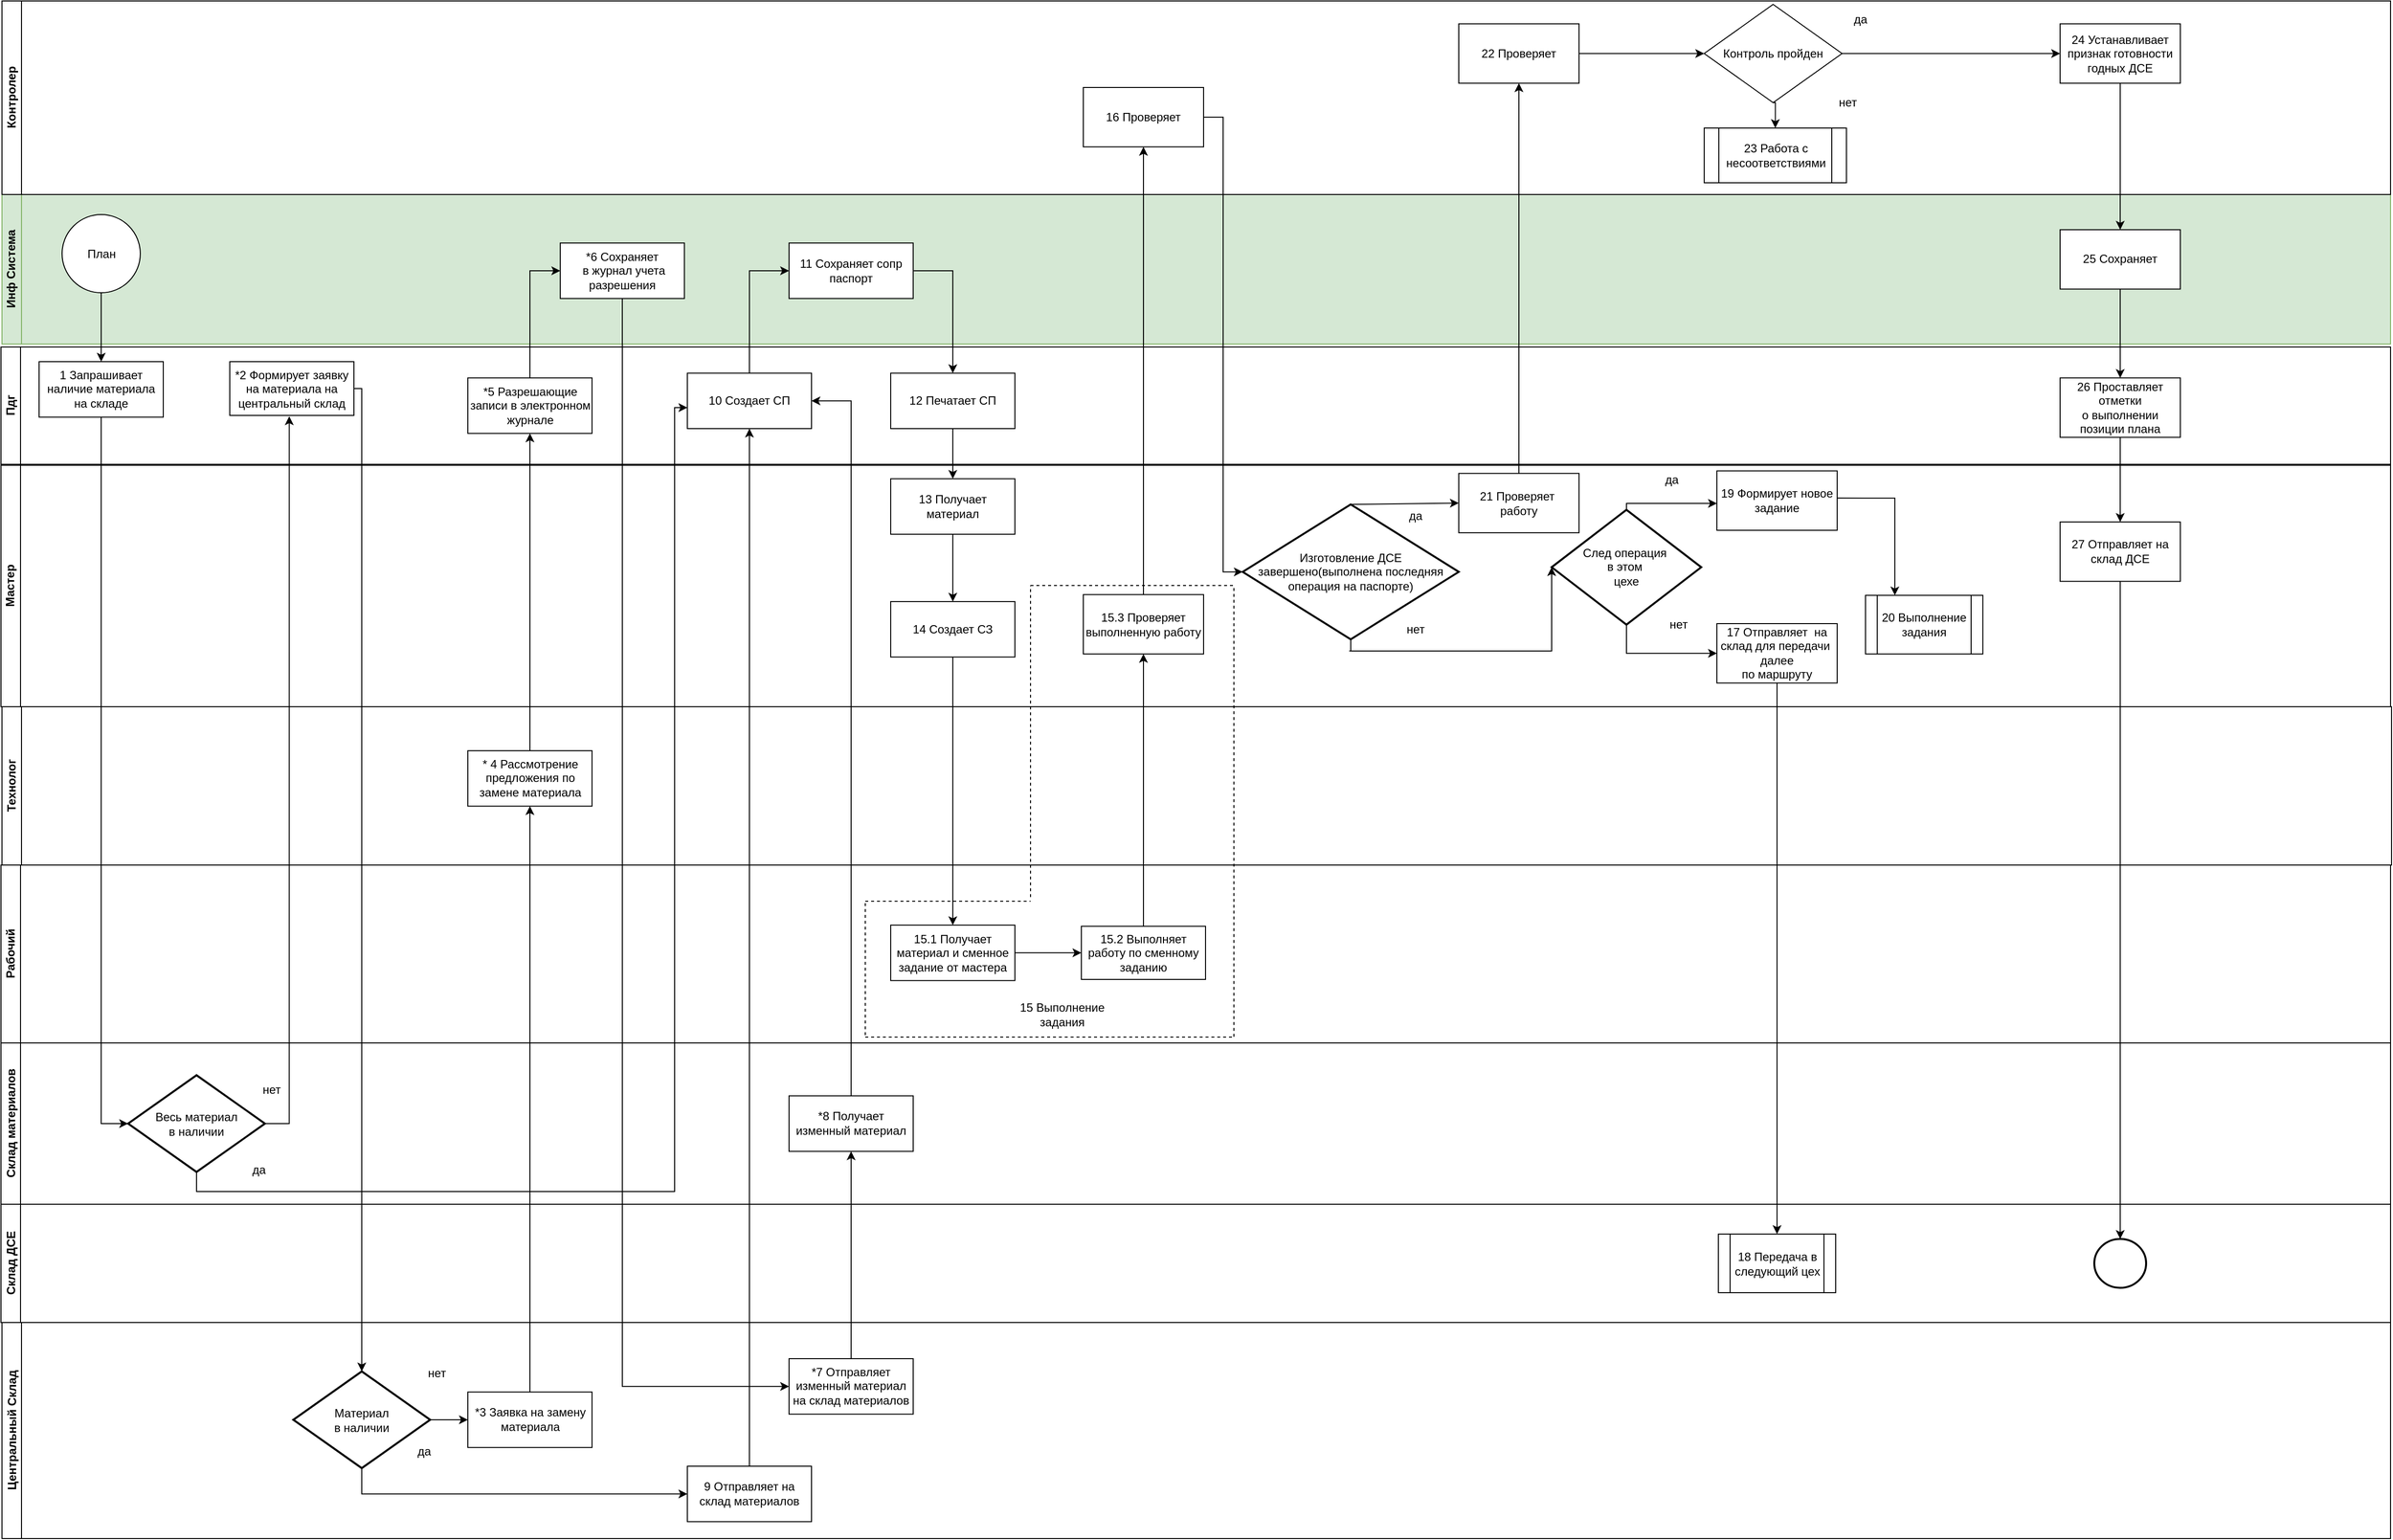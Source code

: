 <mxfile version="26.0.4">
  <diagram id="prtHgNgQTEPvFCAcTncT" name="Page-1">
    <mxGraphModel dx="5736" dy="5715" grid="1" gridSize="13" guides="1" tooltips="1" connect="1" arrows="1" fold="1" page="1" pageScale="1" pageWidth="3300" pageHeight="2339" math="0" shadow="0">
      <root>
        <mxCell id="0" />
        <mxCell id="1" parent="0" />
        <mxCell id="_sHCaN5jdZJ6ooyh9Pkk-1" value="Склад материалов" style="swimlane;html=1;startSize=20;horizontal=0;" parent="1" vertex="1">
          <mxGeometry x="143" y="832" width="2444" height="165" as="geometry" />
        </mxCell>
        <mxCell id="_sHCaN5jdZJ6ooyh9Pkk-22" value="&lt;div&gt;Весь материал&lt;/div&gt;&lt;div&gt;в наличии&lt;/div&gt;" style="strokeWidth=2;html=1;shape=mxgraph.flowchart.decision;whiteSpace=wrap;" parent="_sHCaN5jdZJ6ooyh9Pkk-1" vertex="1">
          <mxGeometry x="130" y="33" width="140" height="99" as="geometry" />
        </mxCell>
        <mxCell id="C-qJGLl2mdES5r9WRgmB-43" value="да" style="text;html=1;strokeColor=none;fillColor=none;align=center;verticalAlign=middle;whiteSpace=wrap;rounded=0;" parent="_sHCaN5jdZJ6ooyh9Pkk-1" vertex="1">
          <mxGeometry x="234" y="115" width="60" height="30" as="geometry" />
        </mxCell>
        <mxCell id="C-qJGLl2mdES5r9WRgmB-47" value="нет" style="text;html=1;strokeColor=none;fillColor=none;align=center;verticalAlign=middle;whiteSpace=wrap;rounded=0;" parent="_sHCaN5jdZJ6ooyh9Pkk-1" vertex="1">
          <mxGeometry x="247" y="33" width="60" height="30" as="geometry" />
        </mxCell>
        <mxCell id="UV1Q603fVWl7I4yThYqV-25" value="*8 Получает изменный материал" style="rounded=0;whiteSpace=wrap;html=1;fontFamily=Helvetica;fontSize=12;fontColor=#000000;align=center;" vertex="1" parent="_sHCaN5jdZJ6ooyh9Pkk-1">
          <mxGeometry x="806" y="54.12" width="127" height="56.75" as="geometry" />
        </mxCell>
        <mxCell id="_sHCaN5jdZJ6ooyh9Pkk-9" value="Инф Система&lt;br&gt;" style="swimlane;html=1;startSize=20;horizontal=0;fillColor=#d5e8d4;strokeColor=#82b366;fillStyle=auto;swimlaneFillColor=#D5E8D4;" parent="1" vertex="1">
          <mxGeometry x="144" y="-36" width="2443" height="153" as="geometry" />
        </mxCell>
        <mxCell id="C-qJGLl2mdES5r9WRgmB-120" value="План" style="ellipse;whiteSpace=wrap;html=1;aspect=fixed;" parent="_sHCaN5jdZJ6ooyh9Pkk-9" vertex="1">
          <mxGeometry x="61.5" y="20.5" width="80" height="80" as="geometry" />
        </mxCell>
        <mxCell id="UV1Q603fVWl7I4yThYqV-21" value="*6 Сохраняет&lt;br&gt;&amp;nbsp;в журнал учета&lt;br&gt;разрешения" style="rounded=0;whiteSpace=wrap;html=1;fontFamily=Helvetica;fontSize=12;fontColor=#000000;align=center;" vertex="1" parent="_sHCaN5jdZJ6ooyh9Pkk-9">
          <mxGeometry x="571" y="49.62" width="127" height="56.75" as="geometry" />
        </mxCell>
        <mxCell id="UV1Q603fVWl7I4yThYqV-31" value="11 Сохраняет сопр&lt;br&gt;паспорт" style="rounded=0;whiteSpace=wrap;html=1;fontFamily=Helvetica;fontSize=12;fontColor=#000000;align=center;" vertex="1" parent="_sHCaN5jdZJ6ooyh9Pkk-9">
          <mxGeometry x="805" y="49.62" width="127" height="56.75" as="geometry" />
        </mxCell>
        <mxCell id="UV1Q603fVWl7I4yThYqV-68" value="25 Сохраняет" style="rounded=0;whiteSpace=wrap;html=1;" vertex="1" parent="_sHCaN5jdZJ6ooyh9Pkk-9">
          <mxGeometry x="2105" y="36.0" width="123" height="60.75" as="geometry" />
        </mxCell>
        <mxCell id="_sHCaN5jdZJ6ooyh9Pkk-5" value="Технолог&lt;br&gt;" style="swimlane;html=1;startSize=20;horizontal=0;" parent="1" vertex="1">
          <mxGeometry x="144" y="488" width="2444" height="162" as="geometry" />
        </mxCell>
        <mxCell id="UV1Q603fVWl7I4yThYqV-18" value="* 4 Рассмотрение предложения по замене материала" style="rounded=0;whiteSpace=wrap;html=1;fontFamily=Helvetica;fontSize=12;fontColor=#000000;align=center;" vertex="1" parent="_sHCaN5jdZJ6ooyh9Pkk-5">
          <mxGeometry x="476.5" y="45.0" width="127" height="56.75" as="geometry" />
        </mxCell>
        <mxCell id="_sHCaN5jdZJ6ooyh9Pkk-121" value="Контролер&lt;br&gt;" style="swimlane;html=1;startSize=20;horizontal=0;" parent="1" vertex="1">
          <mxGeometry x="144" y="-234" width="2443" height="198" as="geometry" />
        </mxCell>
        <mxCell id="8bC-5J5QOT-FsXnQ-OoM-23" style="edgeStyle=orthogonalEdgeStyle;rounded=0;orthogonalLoop=1;jettySize=auto;html=1;exitX=0.5;exitY=1;exitDx=0;exitDy=0;entryX=0.5;entryY=0;entryDx=0;entryDy=0;" parent="_sHCaN5jdZJ6ooyh9Pkk-121" source="8bC-5J5QOT-FsXnQ-OoM-21" target="8bC-5J5QOT-FsXnQ-OoM-22" edge="1">
          <mxGeometry relative="1" as="geometry" />
        </mxCell>
        <mxCell id="UV1Q603fVWl7I4yThYqV-67" style="edgeStyle=orthogonalEdgeStyle;rounded=0;orthogonalLoop=1;jettySize=auto;html=1;exitX=1;exitY=0.5;exitDx=0;exitDy=0;entryX=0;entryY=0.5;entryDx=0;entryDy=0;" edge="1" parent="_sHCaN5jdZJ6ooyh9Pkk-121" source="8bC-5J5QOT-FsXnQ-OoM-21" target="UV1Q603fVWl7I4yThYqV-65">
          <mxGeometry relative="1" as="geometry">
            <mxPoint x="2027" y="53.76" as="targetPoint" />
          </mxGeometry>
        </mxCell>
        <mxCell id="8bC-5J5QOT-FsXnQ-OoM-21" value="Контроль пройден" style="rhombus;whiteSpace=wrap;html=1;" parent="_sHCaN5jdZJ6ooyh9Pkk-121" vertex="1">
          <mxGeometry x="1741" y="3.5" width="141" height="100.5" as="geometry" />
        </mxCell>
        <mxCell id="8bC-5J5QOT-FsXnQ-OoM-22" value="23 Работа с несоответствиями" style="shape=process;whiteSpace=wrap;html=1;backgroundOutline=1;" parent="_sHCaN5jdZJ6ooyh9Pkk-121" vertex="1">
          <mxGeometry x="1741" y="130" width="145.5" height="56" as="geometry" />
        </mxCell>
        <mxCell id="8bC-5J5QOT-FsXnQ-OoM-24" value="да" style="text;html=1;strokeColor=none;fillColor=none;align=center;verticalAlign=middle;whiteSpace=wrap;rounded=0;" parent="_sHCaN5jdZJ6ooyh9Pkk-121" vertex="1">
          <mxGeometry x="1871" y="3.5" width="60" height="30" as="geometry" />
        </mxCell>
        <mxCell id="8bC-5J5QOT-FsXnQ-OoM-25" value="нет" style="text;html=1;strokeColor=none;fillColor=none;align=center;verticalAlign=middle;whiteSpace=wrap;rounded=0;" parent="_sHCaN5jdZJ6ooyh9Pkk-121" vertex="1">
          <mxGeometry x="1858" y="88.5" width="60" height="30" as="geometry" />
        </mxCell>
        <mxCell id="UV1Q603fVWl7I4yThYqV-43" value="16 Проверяет" style="rounded=0;whiteSpace=wrap;html=1;" vertex="1" parent="_sHCaN5jdZJ6ooyh9Pkk-121">
          <mxGeometry x="1106" y="88.5" width="123" height="60.75" as="geometry" />
        </mxCell>
        <mxCell id="UV1Q603fVWl7I4yThYqV-63" style="edgeStyle=orthogonalEdgeStyle;rounded=0;orthogonalLoop=1;jettySize=auto;html=1;exitX=1;exitY=0.5;exitDx=0;exitDy=0;entryX=0;entryY=0.5;entryDx=0;entryDy=0;" edge="1" parent="_sHCaN5jdZJ6ooyh9Pkk-121" source="UV1Q603fVWl7I4yThYqV-61" target="8bC-5J5QOT-FsXnQ-OoM-21">
          <mxGeometry relative="1" as="geometry" />
        </mxCell>
        <mxCell id="UV1Q603fVWl7I4yThYqV-61" value="22 Проверяет" style="rounded=0;whiteSpace=wrap;html=1;" vertex="1" parent="_sHCaN5jdZJ6ooyh9Pkk-121">
          <mxGeometry x="1490" y="23.38" width="123" height="60.75" as="geometry" />
        </mxCell>
        <mxCell id="UV1Q603fVWl7I4yThYqV-65" value="&lt;div&gt;24 Устанавливает&lt;/div&gt;&lt;div&gt;признак готовности годных ДСЕ&lt;/div&gt;" style="rounded=0;whiteSpace=wrap;html=1;" vertex="1" parent="_sHCaN5jdZJ6ooyh9Pkk-121">
          <mxGeometry x="2105" y="23.38" width="123" height="60.75" as="geometry" />
        </mxCell>
        <mxCell id="dNxyNK7c78bLwvsdeMH5-21" value="Мастер&lt;br&gt;" style="swimlane;html=1;startSize=20;horizontal=0;" parent="1" vertex="1">
          <mxGeometry x="143" y="241" width="2444" height="247" as="geometry" />
        </mxCell>
        <mxCell id="xzNArLJhnQRcFR4AUH3S-1" style="edgeStyle=orthogonalEdgeStyle;rounded=0;orthogonalLoop=1;jettySize=auto;html=1;exitX=1;exitY=0.5;exitDx=0;exitDy=0;entryX=0.25;entryY=0;entryDx=0;entryDy=0;" parent="dNxyNK7c78bLwvsdeMH5-21" target="C-qJGLl2mdES5r9WRgmB-57" edge="1">
          <mxGeometry relative="1" as="geometry">
            <Array as="points">
              <mxPoint x="1937" y="33.06" />
            </Array>
            <mxPoint x="1878" y="33.56" as="sourcePoint" />
          </mxGeometry>
        </mxCell>
        <mxCell id="8bC-5J5QOT-FsXnQ-OoM-12" style="edgeStyle=orthogonalEdgeStyle;rounded=0;orthogonalLoop=1;jettySize=auto;html=1;exitX=0.5;exitY=1;exitDx=0;exitDy=0;exitPerimeter=0;entryX=0;entryY=0.5;entryDx=0;entryDy=0;entryPerimeter=0;" parent="dNxyNK7c78bLwvsdeMH5-21" target="_sHCaN5jdZJ6ooyh9Pkk-70" edge="1">
          <mxGeometry relative="1" as="geometry">
            <Array as="points">
              <mxPoint x="1379" y="190.06" />
              <mxPoint x="1569" y="190.06" />
            </Array>
            <mxPoint x="1380.5" y="163.06" as="sourcePoint" />
          </mxGeometry>
        </mxCell>
        <mxCell id="_sHCaN5jdZJ6ooyh9Pkk-42" value="&lt;div&gt;Изготовление ДСЕ завершено(выполнена последняя операция на паспорте)&lt;/div&gt;" style="strokeWidth=2;html=1;shape=mxgraph.flowchart.decision;whiteSpace=wrap;" parent="dNxyNK7c78bLwvsdeMH5-21" vertex="1">
          <mxGeometry x="1270" y="40.06" width="221" height="138" as="geometry" />
        </mxCell>
        <mxCell id="C-qJGLl2mdES5r9WRgmB-2" value="да" style="text;html=1;strokeColor=none;fillColor=none;align=center;verticalAlign=middle;whiteSpace=wrap;rounded=0;" parent="dNxyNK7c78bLwvsdeMH5-21" vertex="1">
          <mxGeometry x="1417" y="36.5" width="60" height="30" as="geometry" />
        </mxCell>
        <mxCell id="C-qJGLl2mdES5r9WRgmB-46" value="нет" style="text;html=1;strokeColor=none;fillColor=none;align=center;verticalAlign=middle;whiteSpace=wrap;rounded=0;" parent="dNxyNK7c78bLwvsdeMH5-21" vertex="1">
          <mxGeometry x="1417" y="152.82" width="60" height="30" as="geometry" />
        </mxCell>
        <mxCell id="UV1Q603fVWl7I4yThYqV-47" style="edgeStyle=orthogonalEdgeStyle;rounded=0;orthogonalLoop=1;jettySize=auto;html=1;exitX=0.5;exitY=1;exitDx=0;exitDy=0;exitPerimeter=0;entryX=0;entryY=0.5;entryDx=0;entryDy=0;" edge="1" parent="dNxyNK7c78bLwvsdeMH5-21" source="_sHCaN5jdZJ6ooyh9Pkk-70" target="UV1Q603fVWl7I4yThYqV-46">
          <mxGeometry relative="1" as="geometry" />
        </mxCell>
        <mxCell id="UV1Q603fVWl7I4yThYqV-78" style="edgeStyle=orthogonalEdgeStyle;rounded=0;orthogonalLoop=1;jettySize=auto;html=1;exitX=0.5;exitY=0;exitDx=0;exitDy=0;exitPerimeter=0;" edge="1" parent="dNxyNK7c78bLwvsdeMH5-21" source="_sHCaN5jdZJ6ooyh9Pkk-70">
          <mxGeometry relative="1" as="geometry">
            <mxPoint x="1755" y="39" as="targetPoint" />
            <Array as="points">
              <mxPoint x="1663" y="39" />
            </Array>
          </mxGeometry>
        </mxCell>
        <mxCell id="_sHCaN5jdZJ6ooyh9Pkk-70" value="&lt;div&gt;След операция&amp;nbsp;&lt;/div&gt;&lt;div&gt;в этом&amp;nbsp;&lt;/div&gt;&lt;div&gt;цехе&lt;/div&gt;" style="strokeWidth=2;html=1;shape=mxgraph.flowchart.decision;whiteSpace=wrap;" parent="dNxyNK7c78bLwvsdeMH5-21" vertex="1">
          <mxGeometry x="1586" y="45.56" width="153" height="117.5" as="geometry" />
        </mxCell>
        <mxCell id="C-qJGLl2mdES5r9WRgmB-115" style="edgeStyle=orthogonalEdgeStyle;rounded=0;orthogonalLoop=1;jettySize=auto;html=1;exitX=0.5;exitY=1;exitDx=0;exitDy=0;exitPerimeter=0;" parent="dNxyNK7c78bLwvsdeMH5-21" source="_sHCaN5jdZJ6ooyh9Pkk-70" target="_sHCaN5jdZJ6ooyh9Pkk-70" edge="1">
          <mxGeometry relative="1" as="geometry" />
        </mxCell>
        <mxCell id="C-qJGLl2mdES5r9WRgmB-44" value="нет" style="text;html=1;strokeColor=none;fillColor=none;align=center;verticalAlign=middle;whiteSpace=wrap;rounded=0;" parent="dNxyNK7c78bLwvsdeMH5-21" vertex="1">
          <mxGeometry x="1686" y="148.06" width="60" height="30" as="geometry" />
        </mxCell>
        <mxCell id="C-qJGLl2mdES5r9WRgmB-121" value="15.3 Проверяет выполненную работу" style="rounded=0;whiteSpace=wrap;html=1;" parent="dNxyNK7c78bLwvsdeMH5-21" vertex="1">
          <mxGeometry x="1107" y="132.31" width="123" height="60.75" as="geometry" />
        </mxCell>
        <mxCell id="C-qJGLl2mdES5r9WRgmB-57" value="20 Выполнение&lt;br&gt;задания" style="shape=process;whiteSpace=wrap;html=1;backgroundOutline=1;" parent="dNxyNK7c78bLwvsdeMH5-21" vertex="1">
          <mxGeometry x="1907" y="133.06" width="120" height="60" as="geometry" />
        </mxCell>
        <mxCell id="MR71HtGChq7Dg4qI-cub-4" value="" style="endArrow=none;dashed=1;html=1;rounded=0;" parent="dNxyNK7c78bLwvsdeMH5-21" edge="1">
          <mxGeometry width="50" height="50" relative="1" as="geometry">
            <mxPoint x="1053" y="441.81" as="sourcePoint" />
            <mxPoint x="1053" y="123" as="targetPoint" />
          </mxGeometry>
        </mxCell>
        <mxCell id="0C7dTbFZOeXwOhURuXJz-37" value="" style="endArrow=none;dashed=1;html=1;rounded=0;" parent="dNxyNK7c78bLwvsdeMH5-21" edge="1">
          <mxGeometry width="50" height="50" relative="1" as="geometry">
            <mxPoint x="1053" y="123" as="sourcePoint" />
            <mxPoint x="1261" y="123" as="targetPoint" />
          </mxGeometry>
        </mxCell>
        <mxCell id="UV1Q603fVWl7I4yThYqV-38" style="edgeStyle=orthogonalEdgeStyle;rounded=0;orthogonalLoop=1;jettySize=auto;html=1;exitX=0.5;exitY=1;exitDx=0;exitDy=0;entryX=0.5;entryY=0;entryDx=0;entryDy=0;" edge="1" parent="dNxyNK7c78bLwvsdeMH5-21" source="UV1Q603fVWl7I4yThYqV-35" target="UV1Q603fVWl7I4yThYqV-37">
          <mxGeometry relative="1" as="geometry" />
        </mxCell>
        <mxCell id="UV1Q603fVWl7I4yThYqV-35" value="13 Получает материал" style="rounded=0;whiteSpace=wrap;html=1;fontFamily=Helvetica;fontSize=12;fontColor=#000000;align=center;" vertex="1" parent="dNxyNK7c78bLwvsdeMH5-21">
          <mxGeometry x="910" y="13.81" width="127" height="56.75" as="geometry" />
        </mxCell>
        <mxCell id="UV1Q603fVWl7I4yThYqV-37" value="14 Создает СЗ" style="rounded=0;whiteSpace=wrap;html=1;fontFamily=Helvetica;fontSize=12;fontColor=#000000;align=center;" vertex="1" parent="dNxyNK7c78bLwvsdeMH5-21">
          <mxGeometry x="910" y="139.44" width="127" height="56.75" as="geometry" />
        </mxCell>
        <mxCell id="UV1Q603fVWl7I4yThYqV-46" value="&lt;div&gt;17 Отправляет&amp;nbsp; на склад для передачи&amp;nbsp;&lt;/div&gt;далее&lt;div&gt;по маршруту&lt;/div&gt;" style="rounded=0;whiteSpace=wrap;html=1;" vertex="1" parent="dNxyNK7c78bLwvsdeMH5-21">
          <mxGeometry x="1755" y="162.0" width="123" height="60.75" as="geometry" />
        </mxCell>
        <mxCell id="UV1Q603fVWl7I4yThYqV-50" value="&lt;div&gt;19 Формирует новое&lt;/div&gt;&lt;div&gt;задание&lt;/div&gt;" style="rounded=0;whiteSpace=wrap;html=1;" vertex="1" parent="dNxyNK7c78bLwvsdeMH5-21">
          <mxGeometry x="1755" y="5.75" width="123" height="60.75" as="geometry" />
        </mxCell>
        <mxCell id="UV1Q603fVWl7I4yThYqV-53" value="да" style="text;html=1;strokeColor=none;fillColor=none;align=center;verticalAlign=middle;whiteSpace=wrap;rounded=0;" vertex="1" parent="dNxyNK7c78bLwvsdeMH5-21">
          <mxGeometry x="1679" y="1.776e-15" width="60" height="30" as="geometry" />
        </mxCell>
        <mxCell id="UV1Q603fVWl7I4yThYqV-55" value="&lt;div&gt;21 Проверяет&amp;nbsp;&lt;/div&gt;&lt;div&gt;работу&lt;/div&gt;" style="rounded=0;whiteSpace=wrap;html=1;" vertex="1" parent="dNxyNK7c78bLwvsdeMH5-21">
          <mxGeometry x="1491" y="8.31" width="123" height="60.75" as="geometry" />
        </mxCell>
        <mxCell id="UV1Q603fVWl7I4yThYqV-60" value="" style="endArrow=classic;html=1;rounded=0;entryX=0;entryY=0.5;entryDx=0;entryDy=0;exitX=0.5;exitY=0;exitDx=0;exitDy=0;exitPerimeter=0;" edge="1" parent="dNxyNK7c78bLwvsdeMH5-21" source="_sHCaN5jdZJ6ooyh9Pkk-42" target="UV1Q603fVWl7I4yThYqV-55">
          <mxGeometry width="50" height="50" relative="1" as="geometry">
            <mxPoint x="1417" y="108" as="sourcePoint" />
            <mxPoint x="1467" y="58" as="targetPoint" />
          </mxGeometry>
        </mxCell>
        <mxCell id="UV1Q603fVWl7I4yThYqV-72" value="27 Отправляет на склад ДСЕ" style="rounded=0;whiteSpace=wrap;html=1;" vertex="1" parent="dNxyNK7c78bLwvsdeMH5-21">
          <mxGeometry x="2106" y="58.0" width="123" height="60.75" as="geometry" />
        </mxCell>
        <mxCell id="POx_5kQ7LqTyoPPEA4pU-12" value="Склад ДСЕ" style="swimlane;html=1;startSize=20;horizontal=0;" parent="1" vertex="1">
          <mxGeometry x="143" y="997" width="2444" height="121" as="geometry" />
        </mxCell>
        <mxCell id="_sHCaN5jdZJ6ooyh9Pkk-66" value="" style="strokeWidth=2;html=1;shape=mxgraph.flowchart.start_2;whiteSpace=wrap;" parent="POx_5kQ7LqTyoPPEA4pU-12" vertex="1">
          <mxGeometry x="2141" y="35.5" width="53" height="50" as="geometry" />
        </mxCell>
        <mxCell id="ZADBv-inxY44p_gtCI0u-1" value="18 Передача в следующий цех" style="shape=process;whiteSpace=wrap;html=1;backgroundOutline=1;" parent="POx_5kQ7LqTyoPPEA4pU-12" vertex="1">
          <mxGeometry x="1756.5" y="30.5" width="120" height="60" as="geometry" />
        </mxCell>
        <mxCell id="dNxyNK7c78bLwvsdeMH5-22" value="Рабочий&lt;br&gt;" style="swimlane;html=1;startSize=20;horizontal=0;" parent="1" vertex="1">
          <mxGeometry x="143" y="650" width="2444" height="182" as="geometry" />
        </mxCell>
        <mxCell id="_sHCaN5jdZJ6ooyh9Pkk-37" value="&lt;div&gt;15.2 Выполняет работу по сменному заданию&lt;/div&gt;" style="rounded=0;whiteSpace=wrap;html=1;fontFamily=Helvetica;fontSize=12;fontColor=#000000;align=center;" parent="dNxyNK7c78bLwvsdeMH5-22" vertex="1">
          <mxGeometry x="1105" y="62.62" width="127" height="54.37" as="geometry" />
        </mxCell>
        <mxCell id="_sHCaN5jdZJ6ooyh9Pkk-43" value="" style="shape=callout;whiteSpace=wrap;html=1;perimeter=calloutPerimeter;size=6;position=0;base=13;" parent="dNxyNK7c78bLwvsdeMH5-22" vertex="1">
          <mxGeometry x="1163.25" y="38.25" width="26" as="geometry" />
        </mxCell>
        <mxCell id="UV1Q603fVWl7I4yThYqV-41" style="edgeStyle=orthogonalEdgeStyle;rounded=0;orthogonalLoop=1;jettySize=auto;html=1;entryX=0;entryY=0.5;entryDx=0;entryDy=0;" edge="1" parent="dNxyNK7c78bLwvsdeMH5-22" source="C-qJGLl2mdES5r9WRgmB-135" target="_sHCaN5jdZJ6ooyh9Pkk-37">
          <mxGeometry relative="1" as="geometry" />
        </mxCell>
        <mxCell id="C-qJGLl2mdES5r9WRgmB-135" value="&lt;div&gt;15.1 Получает материал и сменное задание от мастера&lt;/div&gt;" style="rounded=0;whiteSpace=wrap;html=1;fontFamily=Helvetica;fontSize=12;fontColor=#000000;align=center;" parent="dNxyNK7c78bLwvsdeMH5-22" vertex="1">
          <mxGeometry x="910" y="61.43" width="127" height="56.75" as="geometry" />
        </mxCell>
        <mxCell id="POx_5kQ7LqTyoPPEA4pU-56" value="" style="endArrow=none;dashed=1;html=1;rounded=0;" parent="dNxyNK7c78bLwvsdeMH5-22" edge="1">
          <mxGeometry width="50" height="50" relative="1" as="geometry">
            <mxPoint x="884" y="176" as="sourcePoint" />
            <mxPoint x="1261" y="176" as="targetPoint" />
          </mxGeometry>
        </mxCell>
        <mxCell id="8bC-5J5QOT-FsXnQ-OoM-1" value="15 Выполнение задания" style="text;html=1;strokeColor=none;fillColor=none;align=center;verticalAlign=middle;whiteSpace=wrap;rounded=0;" parent="dNxyNK7c78bLwvsdeMH5-22" vertex="1">
          <mxGeometry x="1037" y="130" width="97.25" height="45.63" as="geometry" />
        </mxCell>
        <mxCell id="POx_5kQ7LqTyoPPEA4pU-57" value="" style="endArrow=none;dashed=1;html=1;rounded=0;" parent="dNxyNK7c78bLwvsdeMH5-22" edge="1">
          <mxGeometry width="50" height="50" relative="1" as="geometry">
            <mxPoint x="884" y="37" as="sourcePoint" />
            <mxPoint x="1053" y="37" as="targetPoint" />
          </mxGeometry>
        </mxCell>
        <mxCell id="POx_5kQ7LqTyoPPEA4pU-54" value="" style="endArrow=none;dashed=1;html=1;rounded=0;" parent="dNxyNK7c78bLwvsdeMH5-22" edge="1">
          <mxGeometry width="50" height="50" relative="1" as="geometry">
            <mxPoint x="1261" y="175.63" as="sourcePoint" />
            <mxPoint x="1261" y="-286" as="targetPoint" />
          </mxGeometry>
        </mxCell>
        <mxCell id="0C7dTbFZOeXwOhURuXJz-36" value="" style="endArrow=none;dashed=1;html=1;rounded=0;" parent="dNxyNK7c78bLwvsdeMH5-22" edge="1">
          <mxGeometry width="50" height="50" relative="1" as="geometry">
            <mxPoint x="884" y="39" as="sourcePoint" />
            <mxPoint x="884" y="175.63" as="targetPoint" />
          </mxGeometry>
        </mxCell>
        <mxCell id="h1UE1hsjYI9nLtQlhSLu-12" value="Пдг" style="swimlane;html=1;startSize=20;horizontal=0;" parent="1" vertex="1">
          <mxGeometry x="143" y="120" width="2444" height="120" as="geometry" />
        </mxCell>
        <mxCell id="0C7dTbFZOeXwOhURuXJz-6" value="*2 Формирует заявку на материала на центральный склад" style="rounded=0;whiteSpace=wrap;html=1;fontFamily=Helvetica;fontSize=12;fontColor=#000000;align=center;direction=south;" parent="h1UE1hsjYI9nLtQlhSLu-12" vertex="1">
          <mxGeometry x="234" y="15" width="127" height="55" as="geometry" />
        </mxCell>
        <mxCell id="UV1Q603fVWl7I4yThYqV-1" value="1 Запрашивает наличие материала на складе" style="rounded=0;whiteSpace=wrap;html=1;fontFamily=Helvetica;fontSize=12;fontColor=#000000;align=center;" vertex="1" parent="h1UE1hsjYI9nLtQlhSLu-12">
          <mxGeometry x="39" y="15.0" width="127" height="56.75" as="geometry" />
        </mxCell>
        <mxCell id="UV1Q603fVWl7I4yThYqV-19" value="*5 Разрешающие записи в электронном журнале" style="rounded=0;whiteSpace=wrap;html=1;fontFamily=Helvetica;fontSize=12;fontColor=#000000;align=center;" vertex="1" parent="h1UE1hsjYI9nLtQlhSLu-12">
          <mxGeometry x="477.5" y="31.63" width="127" height="56.75" as="geometry" />
        </mxCell>
        <mxCell id="UV1Q603fVWl7I4yThYqV-28" value="10 Создает СП" style="rounded=0;whiteSpace=wrap;html=1;fontFamily=Helvetica;fontSize=12;fontColor=#000000;align=center;" vertex="1" parent="h1UE1hsjYI9nLtQlhSLu-12">
          <mxGeometry x="702" y="26.75" width="127" height="56.75" as="geometry" />
        </mxCell>
        <mxCell id="UV1Q603fVWl7I4yThYqV-33" value="12 Печатает СП" style="rounded=0;whiteSpace=wrap;html=1;fontFamily=Helvetica;fontSize=12;fontColor=#000000;align=center;" vertex="1" parent="h1UE1hsjYI9nLtQlhSLu-12">
          <mxGeometry x="910" y="26.75" width="127" height="56.75" as="geometry" />
        </mxCell>
        <mxCell id="UV1Q603fVWl7I4yThYqV-70" value="26 Проставляет отметки&lt;br&gt;о выполнении позиции плана" style="rounded=0;whiteSpace=wrap;html=1;" vertex="1" parent="h1UE1hsjYI9nLtQlhSLu-12">
          <mxGeometry x="2106" y="31.63" width="123" height="60.75" as="geometry" />
        </mxCell>
        <mxCell id="0C7dTbFZOeXwOhURuXJz-10" value="Центральный Склад" style="swimlane;html=1;startSize=20;horizontal=0;" parent="1" vertex="1">
          <mxGeometry x="144" y="1118" width="2443" height="221" as="geometry" />
        </mxCell>
        <mxCell id="UV1Q603fVWl7I4yThYqV-15" style="edgeStyle=orthogonalEdgeStyle;rounded=0;orthogonalLoop=1;jettySize=auto;html=1;exitX=0.5;exitY=1;exitDx=0;exitDy=0;exitPerimeter=0;entryX=0;entryY=0.5;entryDx=0;entryDy=0;" edge="1" parent="0C7dTbFZOeXwOhURuXJz-10" source="0C7dTbFZOeXwOhURuXJz-13" target="UV1Q603fVWl7I4yThYqV-13">
          <mxGeometry relative="1" as="geometry" />
        </mxCell>
        <mxCell id="0C7dTbFZOeXwOhURuXJz-13" value="&lt;div&gt;Материал&lt;/div&gt;&lt;div&gt;в наличии&lt;/div&gt;" style="strokeWidth=2;html=1;shape=mxgraph.flowchart.decision;whiteSpace=wrap;" parent="0C7dTbFZOeXwOhURuXJz-10" vertex="1">
          <mxGeometry x="298" y="50" width="140" height="99" as="geometry" />
        </mxCell>
        <mxCell id="0C7dTbFZOeXwOhURuXJz-14" value="нет" style="text;html=1;strokeColor=none;fillColor=none;align=center;verticalAlign=middle;whiteSpace=wrap;rounded=0;" parent="0C7dTbFZOeXwOhURuXJz-10" vertex="1">
          <mxGeometry x="415" y="37" width="60" height="30" as="geometry" />
        </mxCell>
        <mxCell id="0C7dTbFZOeXwOhURuXJz-15" value="да" style="text;html=1;strokeColor=none;fillColor=none;align=center;verticalAlign=middle;whiteSpace=wrap;rounded=0;" parent="0C7dTbFZOeXwOhURuXJz-10" vertex="1">
          <mxGeometry x="402" y="117" width="60" height="30" as="geometry" />
        </mxCell>
        <mxCell id="0C7dTbFZOeXwOhURuXJz-28" value="" style="edgeStyle=orthogonalEdgeStyle;rounded=0;orthogonalLoop=1;jettySize=auto;html=1;exitX=1;exitY=0.5;exitDx=0;exitDy=0;exitPerimeter=0;entryX=0;entryY=0.5;entryDx=0;entryDy=0;" parent="0C7dTbFZOeXwOhURuXJz-10" source="0C7dTbFZOeXwOhURuXJz-13" target="UV1Q603fVWl7I4yThYqV-12" edge="1">
          <mxGeometry relative="1" as="geometry">
            <mxPoint x="480" y="99.5" as="targetPoint" />
            <mxPoint x="761" y="1190" as="sourcePoint" />
          </mxGeometry>
        </mxCell>
        <mxCell id="UV1Q603fVWl7I4yThYqV-12" value="*3 Заявка на замену материала" style="rounded=0;whiteSpace=wrap;html=1;fontFamily=Helvetica;fontSize=12;fontColor=#000000;align=center;" vertex="1" parent="0C7dTbFZOeXwOhURuXJz-10">
          <mxGeometry x="476.5" y="71.12" width="127" height="56.75" as="geometry" />
        </mxCell>
        <mxCell id="UV1Q603fVWl7I4yThYqV-13" value="9 Отправляет на склад материалов" style="rounded=0;whiteSpace=wrap;html=1;fontFamily=Helvetica;fontSize=12;fontColor=#000000;align=center;" vertex="1" parent="0C7dTbFZOeXwOhURuXJz-10">
          <mxGeometry x="701" y="147" width="127" height="56.75" as="geometry" />
        </mxCell>
        <mxCell id="UV1Q603fVWl7I4yThYqV-16" value="*7 Отправляет изменный материал на склад материалов" style="rounded=0;whiteSpace=wrap;html=1;fontFamily=Helvetica;fontSize=12;fontColor=#000000;align=center;" vertex="1" parent="0C7dTbFZOeXwOhURuXJz-10">
          <mxGeometry x="805" y="37.0" width="127" height="56.75" as="geometry" />
        </mxCell>
        <mxCell id="0C7dTbFZOeXwOhURuXJz-77" style="edgeStyle=orthogonalEdgeStyle;rounded=0;orthogonalLoop=1;jettySize=auto;html=1;exitX=0.5;exitY=0;exitDx=0;exitDy=0;entryX=0.5;entryY=0;entryDx=0;entryDy=0;entryPerimeter=0;" parent="1" source="0C7dTbFZOeXwOhURuXJz-6" target="0C7dTbFZOeXwOhURuXJz-13" edge="1">
          <mxGeometry relative="1" as="geometry">
            <Array as="points">
              <mxPoint x="512" y="162" />
            </Array>
          </mxGeometry>
        </mxCell>
        <mxCell id="0C7dTbFZOeXwOhURuXJz-89" style="edgeStyle=orthogonalEdgeStyle;rounded=0;orthogonalLoop=1;jettySize=auto;html=1;exitX=0.5;exitY=1;exitDx=0;exitDy=0;exitPerimeter=0;" parent="1" source="_sHCaN5jdZJ6ooyh9Pkk-22" edge="1">
          <mxGeometry relative="1" as="geometry">
            <mxPoint x="845" y="182" as="targetPoint" />
            <Array as="points">
              <mxPoint x="343" y="984" />
              <mxPoint x="832" y="984" />
              <mxPoint x="832" y="182" />
            </Array>
          </mxGeometry>
        </mxCell>
        <mxCell id="UV1Q603fVWl7I4yThYqV-2" style="edgeStyle=orthogonalEdgeStyle;rounded=0;orthogonalLoop=1;jettySize=auto;html=1;exitX=0.5;exitY=1;exitDx=0;exitDy=0;" edge="1" parent="1" source="C-qJGLl2mdES5r9WRgmB-120" target="UV1Q603fVWl7I4yThYqV-1">
          <mxGeometry relative="1" as="geometry" />
        </mxCell>
        <mxCell id="UV1Q603fVWl7I4yThYqV-3" style="edgeStyle=orthogonalEdgeStyle;rounded=0;orthogonalLoop=1;jettySize=auto;html=1;exitX=0.5;exitY=1;exitDx=0;exitDy=0;entryX=0;entryY=0.5;entryDx=0;entryDy=0;entryPerimeter=0;" edge="1" parent="1" source="UV1Q603fVWl7I4yThYqV-1" target="_sHCaN5jdZJ6ooyh9Pkk-22">
          <mxGeometry relative="1" as="geometry" />
        </mxCell>
        <mxCell id="0C7dTbFZOeXwOhURuXJz-75" style="edgeStyle=orthogonalEdgeStyle;rounded=0;orthogonalLoop=1;jettySize=auto;html=1;exitX=1;exitY=0.5;exitDx=0;exitDy=0;exitPerimeter=0;entryX=1.016;entryY=0.521;entryDx=0;entryDy=0;entryPerimeter=0;" parent="1" source="_sHCaN5jdZJ6ooyh9Pkk-22" edge="1" target="0C7dTbFZOeXwOhURuXJz-6">
          <mxGeometry relative="1" as="geometry">
            <mxPoint x="442" y="193.0" as="targetPoint" />
          </mxGeometry>
        </mxCell>
        <mxCell id="UV1Q603fVWl7I4yThYqV-17" style="edgeStyle=orthogonalEdgeStyle;rounded=0;orthogonalLoop=1;jettySize=auto;html=1;entryX=0.5;entryY=1;entryDx=0;entryDy=0;" edge="1" parent="1" source="UV1Q603fVWl7I4yThYqV-12" target="UV1Q603fVWl7I4yThYqV-18">
          <mxGeometry relative="1" as="geometry">
            <mxPoint x="684" y="611" as="targetPoint" />
          </mxGeometry>
        </mxCell>
        <mxCell id="UV1Q603fVWl7I4yThYqV-20" style="edgeStyle=orthogonalEdgeStyle;rounded=0;orthogonalLoop=1;jettySize=auto;html=1;entryX=0.5;entryY=1;entryDx=0;entryDy=0;" edge="1" parent="1" source="UV1Q603fVWl7I4yThYqV-18" target="UV1Q603fVWl7I4yThYqV-19">
          <mxGeometry relative="1" as="geometry" />
        </mxCell>
        <mxCell id="UV1Q603fVWl7I4yThYqV-22" style="edgeStyle=orthogonalEdgeStyle;rounded=0;orthogonalLoop=1;jettySize=auto;html=1;exitX=0.5;exitY=0;exitDx=0;exitDy=0;entryX=0;entryY=0.5;entryDx=0;entryDy=0;" edge="1" parent="1" source="UV1Q603fVWl7I4yThYqV-19" target="UV1Q603fVWl7I4yThYqV-21">
          <mxGeometry relative="1" as="geometry" />
        </mxCell>
        <mxCell id="UV1Q603fVWl7I4yThYqV-24" style="edgeStyle=orthogonalEdgeStyle;rounded=0;orthogonalLoop=1;jettySize=auto;html=1;exitX=0.5;exitY=1;exitDx=0;exitDy=0;entryX=0;entryY=0.5;entryDx=0;entryDy=0;" edge="1" parent="1" source="UV1Q603fVWl7I4yThYqV-21" target="UV1Q603fVWl7I4yThYqV-16">
          <mxGeometry relative="1" as="geometry" />
        </mxCell>
        <mxCell id="UV1Q603fVWl7I4yThYqV-26" style="edgeStyle=orthogonalEdgeStyle;rounded=0;orthogonalLoop=1;jettySize=auto;html=1;exitX=0.5;exitY=0;exitDx=0;exitDy=0;entryX=0.5;entryY=1;entryDx=0;entryDy=0;" edge="1" parent="1" source="UV1Q603fVWl7I4yThYqV-16" target="UV1Q603fVWl7I4yThYqV-25">
          <mxGeometry relative="1" as="geometry" />
        </mxCell>
        <mxCell id="UV1Q603fVWl7I4yThYqV-29" style="edgeStyle=orthogonalEdgeStyle;rounded=0;orthogonalLoop=1;jettySize=auto;html=1;exitX=0.5;exitY=0;exitDx=0;exitDy=0;entryX=1;entryY=0.5;entryDx=0;entryDy=0;" edge="1" parent="1" source="UV1Q603fVWl7I4yThYqV-25" target="UV1Q603fVWl7I4yThYqV-28">
          <mxGeometry relative="1" as="geometry" />
        </mxCell>
        <mxCell id="UV1Q603fVWl7I4yThYqV-30" style="edgeStyle=orthogonalEdgeStyle;rounded=0;orthogonalLoop=1;jettySize=auto;html=1;exitX=0.5;exitY=0;exitDx=0;exitDy=0;entryX=0.5;entryY=1;entryDx=0;entryDy=0;" edge="1" parent="1" source="UV1Q603fVWl7I4yThYqV-13" target="UV1Q603fVWl7I4yThYqV-28">
          <mxGeometry relative="1" as="geometry" />
        </mxCell>
        <mxCell id="UV1Q603fVWl7I4yThYqV-32" style="edgeStyle=orthogonalEdgeStyle;rounded=0;orthogonalLoop=1;jettySize=auto;html=1;entryX=0;entryY=0.5;entryDx=0;entryDy=0;" edge="1" parent="1" source="UV1Q603fVWl7I4yThYqV-28" target="UV1Q603fVWl7I4yThYqV-31">
          <mxGeometry relative="1" as="geometry" />
        </mxCell>
        <mxCell id="UV1Q603fVWl7I4yThYqV-34" style="edgeStyle=orthogonalEdgeStyle;rounded=0;orthogonalLoop=1;jettySize=auto;html=1;exitX=1;exitY=0.5;exitDx=0;exitDy=0;entryX=0.5;entryY=0;entryDx=0;entryDy=0;" edge="1" parent="1" source="UV1Q603fVWl7I4yThYqV-31" target="UV1Q603fVWl7I4yThYqV-33">
          <mxGeometry relative="1" as="geometry" />
        </mxCell>
        <mxCell id="UV1Q603fVWl7I4yThYqV-36" style="edgeStyle=orthogonalEdgeStyle;rounded=0;orthogonalLoop=1;jettySize=auto;html=1;exitX=0.5;exitY=1;exitDx=0;exitDy=0;entryX=0.5;entryY=0;entryDx=0;entryDy=0;" edge="1" parent="1" source="UV1Q603fVWl7I4yThYqV-33" target="UV1Q603fVWl7I4yThYqV-35">
          <mxGeometry relative="1" as="geometry" />
        </mxCell>
        <mxCell id="UV1Q603fVWl7I4yThYqV-40" style="edgeStyle=orthogonalEdgeStyle;rounded=0;orthogonalLoop=1;jettySize=auto;html=1;entryX=0.5;entryY=0;entryDx=0;entryDy=0;" edge="1" parent="1" source="UV1Q603fVWl7I4yThYqV-37" target="C-qJGLl2mdES5r9WRgmB-135">
          <mxGeometry relative="1" as="geometry" />
        </mxCell>
        <mxCell id="UV1Q603fVWl7I4yThYqV-42" style="edgeStyle=orthogonalEdgeStyle;rounded=0;orthogonalLoop=1;jettySize=auto;html=1;entryX=0.5;entryY=1;entryDx=0;entryDy=0;" edge="1" parent="1" source="_sHCaN5jdZJ6ooyh9Pkk-37" target="C-qJGLl2mdES5r9WRgmB-121">
          <mxGeometry relative="1" as="geometry" />
        </mxCell>
        <mxCell id="UV1Q603fVWl7I4yThYqV-44" style="edgeStyle=orthogonalEdgeStyle;rounded=0;orthogonalLoop=1;jettySize=auto;html=1;exitX=0.5;exitY=0;exitDx=0;exitDy=0;entryX=0.5;entryY=1;entryDx=0;entryDy=0;" edge="1" parent="1" source="C-qJGLl2mdES5r9WRgmB-121" target="UV1Q603fVWl7I4yThYqV-43">
          <mxGeometry relative="1" as="geometry" />
        </mxCell>
        <mxCell id="UV1Q603fVWl7I4yThYqV-45" style="edgeStyle=orthogonalEdgeStyle;rounded=0;orthogonalLoop=1;jettySize=auto;html=1;exitX=1;exitY=0.5;exitDx=0;exitDy=0;entryX=0;entryY=0.5;entryDx=0;entryDy=0;entryPerimeter=0;" edge="1" parent="1" source="UV1Q603fVWl7I4yThYqV-43" target="_sHCaN5jdZJ6ooyh9Pkk-42">
          <mxGeometry relative="1" as="geometry" />
        </mxCell>
        <mxCell id="UV1Q603fVWl7I4yThYqV-49" style="edgeStyle=orthogonalEdgeStyle;rounded=0;orthogonalLoop=1;jettySize=auto;html=1;exitX=0.5;exitY=1;exitDx=0;exitDy=0;entryX=0.5;entryY=0;entryDx=0;entryDy=0;" edge="1" parent="1" source="UV1Q603fVWl7I4yThYqV-46" target="ZADBv-inxY44p_gtCI0u-1">
          <mxGeometry relative="1" as="geometry" />
        </mxCell>
        <mxCell id="UV1Q603fVWl7I4yThYqV-62" style="edgeStyle=orthogonalEdgeStyle;rounded=0;orthogonalLoop=1;jettySize=auto;html=1;exitX=0.5;exitY=0;exitDx=0;exitDy=0;entryX=0.5;entryY=1;entryDx=0;entryDy=0;" edge="1" parent="1" source="UV1Q603fVWl7I4yThYqV-55" target="UV1Q603fVWl7I4yThYqV-61">
          <mxGeometry relative="1" as="geometry" />
        </mxCell>
        <mxCell id="UV1Q603fVWl7I4yThYqV-69" style="edgeStyle=orthogonalEdgeStyle;rounded=0;orthogonalLoop=1;jettySize=auto;html=1;exitX=0.5;exitY=1;exitDx=0;exitDy=0;entryX=0.5;entryY=0;entryDx=0;entryDy=0;" edge="1" parent="1" source="UV1Q603fVWl7I4yThYqV-65" target="UV1Q603fVWl7I4yThYqV-68">
          <mxGeometry relative="1" as="geometry" />
        </mxCell>
        <mxCell id="UV1Q603fVWl7I4yThYqV-71" style="edgeStyle=orthogonalEdgeStyle;rounded=0;orthogonalLoop=1;jettySize=auto;html=1;entryX=0.5;entryY=0;entryDx=0;entryDy=0;" edge="1" parent="1" source="UV1Q603fVWl7I4yThYqV-68" target="UV1Q603fVWl7I4yThYqV-70">
          <mxGeometry relative="1" as="geometry" />
        </mxCell>
        <mxCell id="UV1Q603fVWl7I4yThYqV-73" style="edgeStyle=orthogonalEdgeStyle;rounded=0;orthogonalLoop=1;jettySize=auto;html=1;entryX=0.5;entryY=0;entryDx=0;entryDy=0;" edge="1" parent="1" source="UV1Q603fVWl7I4yThYqV-70" target="UV1Q603fVWl7I4yThYqV-72">
          <mxGeometry relative="1" as="geometry" />
        </mxCell>
        <mxCell id="UV1Q603fVWl7I4yThYqV-74" style="edgeStyle=orthogonalEdgeStyle;rounded=0;orthogonalLoop=1;jettySize=auto;html=1;entryX=0.5;entryY=0;entryDx=0;entryDy=0;entryPerimeter=0;" edge="1" parent="1" source="UV1Q603fVWl7I4yThYqV-72" target="_sHCaN5jdZJ6ooyh9Pkk-66">
          <mxGeometry relative="1" as="geometry" />
        </mxCell>
      </root>
    </mxGraphModel>
  </diagram>
</mxfile>
